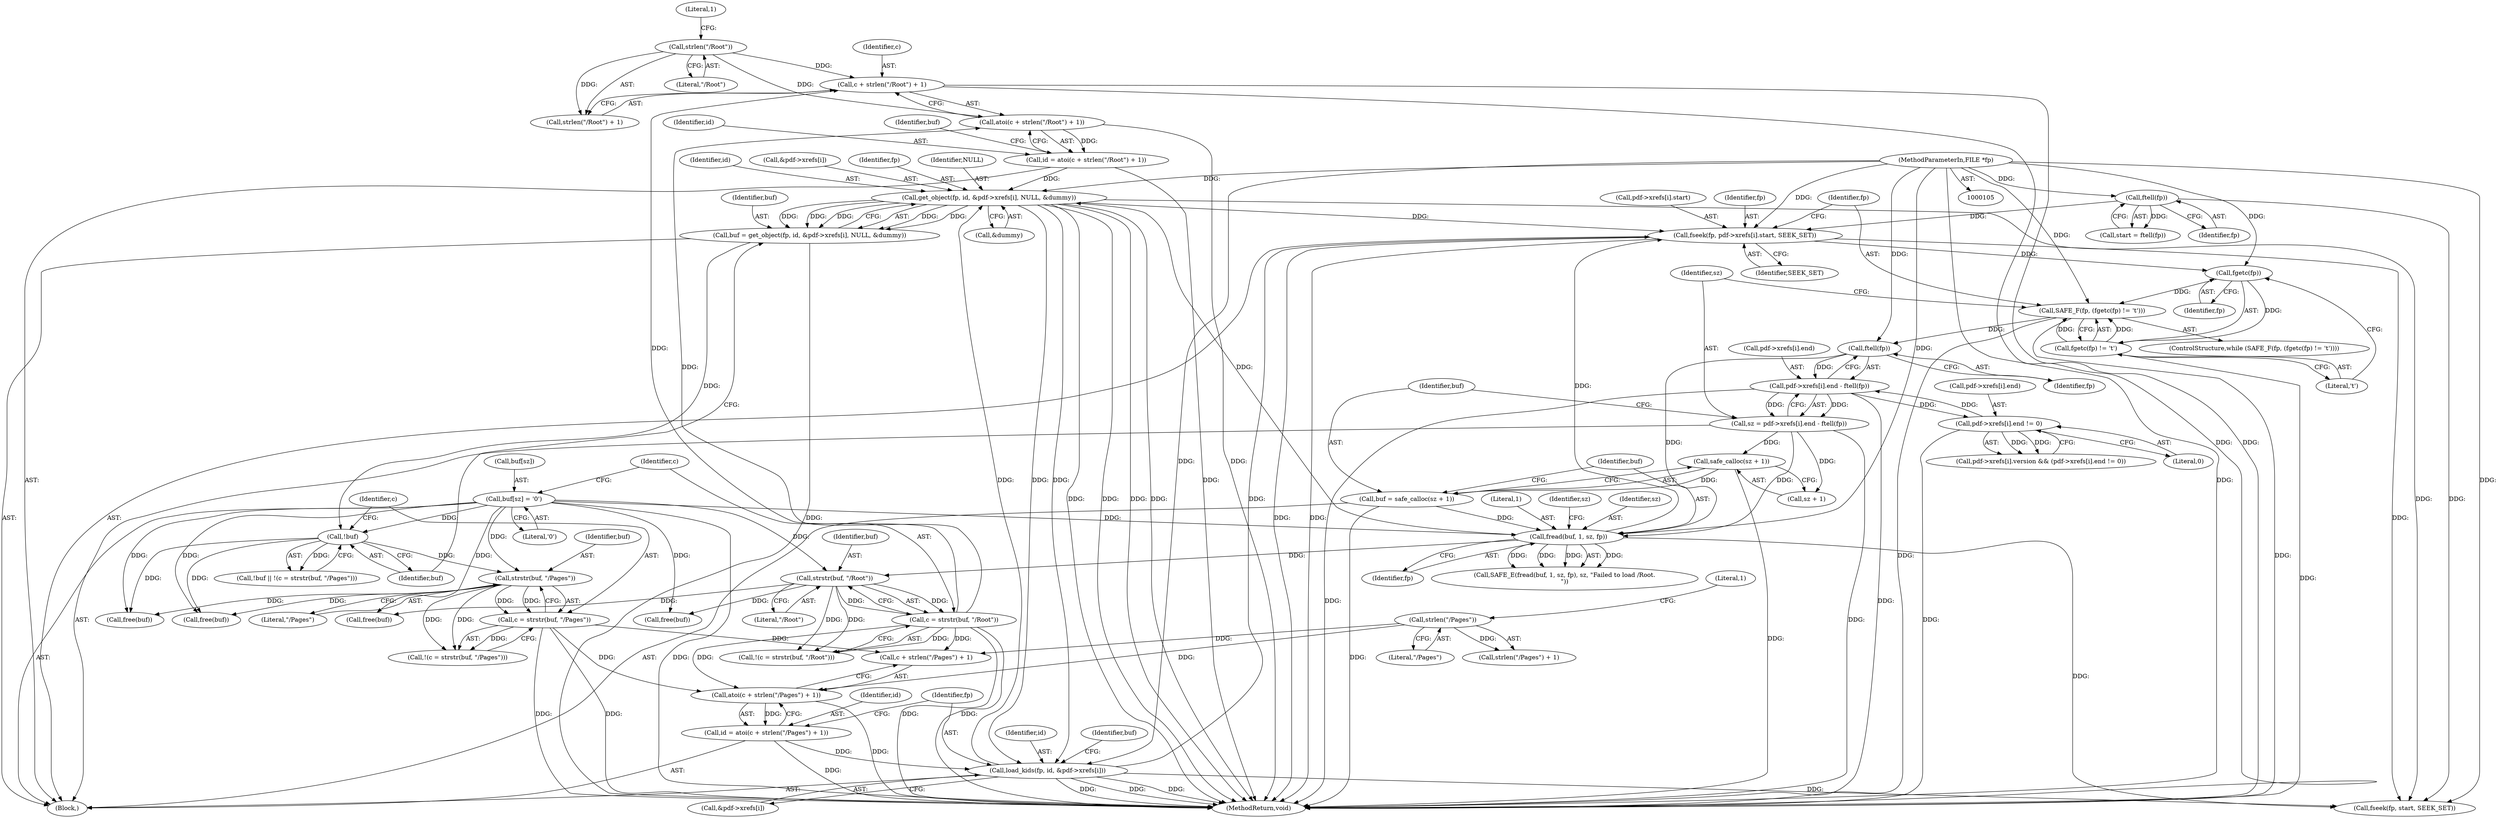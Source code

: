 digraph "0_pdfresurrect_0c4120fffa3dffe97b95c486a120eded82afe8a6_6@API" {
"1000213" [label="(Call,c + strlen(\"/Root\") + 1)"];
"1000201" [label="(Call,c = strstr(buf, \"/Root\"))"];
"1000203" [label="(Call,strstr(buf, \"/Root\"))"];
"1000187" [label="(Call,fread(buf, 1, sz, fp))"];
"1000194" [label="(Call,buf[sz] = '\0')"];
"1000180" [label="(Call,buf = safe_calloc(sz + 1))"];
"1000182" [label="(Call,safe_calloc(sz + 1))"];
"1000168" [label="(Call,sz = pdf->xrefs[i].end - ftell(fp))"];
"1000170" [label="(Call,pdf->xrefs[i].end - ftell(fp))"];
"1000141" [label="(Call,pdf->xrefs[i].end != 0)"];
"1000178" [label="(Call,ftell(fp))"];
"1000162" [label="(Call,SAFE_F(fp, (fgetc(fp) != 't')))"];
"1000165" [label="(Call,fgetc(fp))"];
"1000151" [label="(Call,fseek(fp, pdf->xrefs[i].start, SEEK_SET))"];
"1000258" [label="(Call,load_kids(fp, id, &pdf->xrefs[i]))"];
"1000223" [label="(Call,get_object(fp, id, &pdf->xrefs[i], NULL, &dummy))"];
"1000106" [label="(MethodParameterIn,FILE *fp)"];
"1000210" [label="(Call,id = atoi(c + strlen(\"/Root\") + 1))"];
"1000212" [label="(Call,atoi(c + strlen(\"/Root\") + 1))"];
"1000216" [label="(Call,strlen(\"/Root\"))"];
"1000249" [label="(Call,id = atoi(c + strlen(\"/Pages\") + 1))"];
"1000251" [label="(Call,atoi(c + strlen(\"/Pages\") + 1))"];
"1000240" [label="(Call,c = strstr(buf, \"/Pages\"))"];
"1000242" [label="(Call,strstr(buf, \"/Pages\"))"];
"1000237" [label="(Call,!buf)"];
"1000221" [label="(Call,buf = get_object(fp, id, &pdf->xrefs[i], NULL, &dummy))"];
"1000255" [label="(Call,strlen(\"/Pages\"))"];
"1000118" [label="(Call,ftell(fp))"];
"1000164" [label="(Call,fgetc(fp) != 't')"];
"1000116" [label="(Call,start = ftell(fp))"];
"1000233" [label="(Call,&dummy)"];
"1000118" [label="(Call,ftell(fp))"];
"1000249" [label="(Call,id = atoi(c + strlen(\"/Pages\") + 1))"];
"1000198" [label="(Literal,'\0')"];
"1000182" [label="(Call,safe_calloc(sz + 1))"];
"1000186" [label="(Call,SAFE_E(fread(buf, 1, sz, fp), sz, \"Failed to load /Root.\n\"))"];
"1000221" [label="(Call,buf = get_object(fp, id, &pdf->xrefs[i], NULL, &dummy))"];
"1000168" [label="(Call,sz = pdf->xrefs[i].end - ftell(fp))"];
"1000204" [label="(Identifier,buf)"];
"1000119" [label="(Identifier,fp)"];
"1000190" [label="(Identifier,sz)"];
"1000195" [label="(Call,buf[sz])"];
"1000170" [label="(Call,pdf->xrefs[i].end - ftell(fp))"];
"1000205" [label="(Literal,\"/Root\")"];
"1000269" [label="(Call,fseek(fp, start, SEEK_SET))"];
"1000241" [label="(Identifier,c)"];
"1000164" [label="(Call,fgetc(fp) != 't')"];
"1000267" [label="(Call,free(buf))"];
"1000216" [label="(Call,strlen(\"/Root\"))"];
"1000212" [label="(Call,atoi(c + strlen(\"/Root\") + 1))"];
"1000178" [label="(Call,ftell(fp))"];
"1000243" [label="(Identifier,buf)"];
"1000242" [label="(Call,strstr(buf, \"/Pages\"))"];
"1000219" [label="(Call,free(buf))"];
"1000142" [label="(Call,pdf->xrefs[i].end)"];
"1000133" [label="(Call,pdf->xrefs[i].version && (pdf->xrefs[i].end != 0))"];
"1000236" [label="(Call,!buf || !(c = strstr(buf, \"/Pages\")))"];
"1000171" [label="(Call,pdf->xrefs[i].end)"];
"1000259" [label="(Identifier,fp)"];
"1000214" [label="(Identifier,c)"];
"1000273" [label="(MethodReturn,void)"];
"1000160" [label="(Identifier,SEEK_SET)"];
"1000169" [label="(Identifier,sz)"];
"1000200" [label="(Call,!(c = strstr(buf, \"/Root\")))"];
"1000150" [label="(Block,)"];
"1000189" [label="(Literal,1)"];
"1000255" [label="(Call,strlen(\"/Pages\"))"];
"1000161" [label="(ControlStructure,while (SAFE_F(fp, (fgetc(fp) != 't'))))"];
"1000167" [label="(Literal,'t')"];
"1000201" [label="(Call,c = strstr(buf, \"/Root\"))"];
"1000179" [label="(Identifier,fp)"];
"1000211" [label="(Identifier,id)"];
"1000183" [label="(Call,sz + 1)"];
"1000213" [label="(Call,c + strlen(\"/Root\") + 1)"];
"1000225" [label="(Identifier,id)"];
"1000250" [label="(Identifier,id)"];
"1000218" [label="(Literal,1)"];
"1000210" [label="(Call,id = atoi(c + strlen(\"/Root\") + 1))"];
"1000226" [label="(Call,&pdf->xrefs[i])"];
"1000162" [label="(Call,SAFE_F(fp, (fgetc(fp) != 't')))"];
"1000151" [label="(Call,fseek(fp, pdf->xrefs[i].start, SEEK_SET))"];
"1000220" [label="(Identifier,buf)"];
"1000224" [label="(Identifier,fp)"];
"1000188" [label="(Identifier,buf)"];
"1000239" [label="(Call,!(c = strstr(buf, \"/Pages\")))"];
"1000203" [label="(Call,strstr(buf, \"/Root\"))"];
"1000180" [label="(Call,buf = safe_calloc(sz + 1))"];
"1000257" [label="(Literal,1)"];
"1000223" [label="(Call,get_object(fp, id, &pdf->xrefs[i], NULL, &dummy))"];
"1000202" [label="(Identifier,c)"];
"1000207" [label="(Call,free(buf))"];
"1000191" [label="(Identifier,fp)"];
"1000106" [label="(MethodParameterIn,FILE *fp)"];
"1000187" [label="(Call,fread(buf, 1, sz, fp))"];
"1000260" [label="(Identifier,id)"];
"1000181" [label="(Identifier,buf)"];
"1000251" [label="(Call,atoi(c + strlen(\"/Pages\") + 1))"];
"1000240" [label="(Call,c = strstr(buf, \"/Pages\"))"];
"1000268" [label="(Identifier,buf)"];
"1000256" [label="(Literal,\"/Pages\")"];
"1000254" [label="(Call,strlen(\"/Pages\") + 1)"];
"1000166" [label="(Identifier,fp)"];
"1000163" [label="(Identifier,fp)"];
"1000258" [label="(Call,load_kids(fp, id, &pdf->xrefs[i]))"];
"1000217" [label="(Literal,\"/Root\")"];
"1000149" [label="(Literal,0)"];
"1000194" [label="(Call,buf[sz] = '\0')"];
"1000153" [label="(Call,pdf->xrefs[i].start)"];
"1000152" [label="(Identifier,fp)"];
"1000252" [label="(Call,c + strlen(\"/Pages\") + 1)"];
"1000141" [label="(Call,pdf->xrefs[i].end != 0)"];
"1000246" [label="(Call,free(buf))"];
"1000244" [label="(Literal,\"/Pages\")"];
"1000222" [label="(Identifier,buf)"];
"1000238" [label="(Identifier,buf)"];
"1000192" [label="(Identifier,sz)"];
"1000261" [label="(Call,&pdf->xrefs[i])"];
"1000232" [label="(Identifier,NULL)"];
"1000237" [label="(Call,!buf)"];
"1000165" [label="(Call,fgetc(fp))"];
"1000215" [label="(Call,strlen(\"/Root\") + 1)"];
"1000213" -> "1000212"  [label="AST: "];
"1000213" -> "1000215"  [label="CFG: "];
"1000214" -> "1000213"  [label="AST: "];
"1000215" -> "1000213"  [label="AST: "];
"1000212" -> "1000213"  [label="CFG: "];
"1000213" -> "1000273"  [label="DDG: "];
"1000213" -> "1000273"  [label="DDG: "];
"1000201" -> "1000213"  [label="DDG: "];
"1000216" -> "1000213"  [label="DDG: "];
"1000201" -> "1000200"  [label="AST: "];
"1000201" -> "1000203"  [label="CFG: "];
"1000202" -> "1000201"  [label="AST: "];
"1000203" -> "1000201"  [label="AST: "];
"1000200" -> "1000201"  [label="CFG: "];
"1000201" -> "1000273"  [label="DDG: "];
"1000201" -> "1000273"  [label="DDG: "];
"1000201" -> "1000200"  [label="DDG: "];
"1000203" -> "1000201"  [label="DDG: "];
"1000203" -> "1000201"  [label="DDG: "];
"1000201" -> "1000212"  [label="DDG: "];
"1000201" -> "1000251"  [label="DDG: "];
"1000201" -> "1000252"  [label="DDG: "];
"1000203" -> "1000205"  [label="CFG: "];
"1000204" -> "1000203"  [label="AST: "];
"1000205" -> "1000203"  [label="AST: "];
"1000203" -> "1000200"  [label="DDG: "];
"1000203" -> "1000200"  [label="DDG: "];
"1000187" -> "1000203"  [label="DDG: "];
"1000194" -> "1000203"  [label="DDG: "];
"1000203" -> "1000207"  [label="DDG: "];
"1000203" -> "1000219"  [label="DDG: "];
"1000187" -> "1000186"  [label="AST: "];
"1000187" -> "1000191"  [label="CFG: "];
"1000188" -> "1000187"  [label="AST: "];
"1000189" -> "1000187"  [label="AST: "];
"1000190" -> "1000187"  [label="AST: "];
"1000191" -> "1000187"  [label="AST: "];
"1000192" -> "1000187"  [label="CFG: "];
"1000187" -> "1000151"  [label="DDG: "];
"1000187" -> "1000186"  [label="DDG: "];
"1000187" -> "1000186"  [label="DDG: "];
"1000187" -> "1000186"  [label="DDG: "];
"1000187" -> "1000186"  [label="DDG: "];
"1000194" -> "1000187"  [label="DDG: "];
"1000180" -> "1000187"  [label="DDG: "];
"1000168" -> "1000187"  [label="DDG: "];
"1000178" -> "1000187"  [label="DDG: "];
"1000106" -> "1000187"  [label="DDG: "];
"1000187" -> "1000223"  [label="DDG: "];
"1000187" -> "1000269"  [label="DDG: "];
"1000194" -> "1000150"  [label="AST: "];
"1000194" -> "1000198"  [label="CFG: "];
"1000195" -> "1000194"  [label="AST: "];
"1000198" -> "1000194"  [label="AST: "];
"1000202" -> "1000194"  [label="CFG: "];
"1000194" -> "1000273"  [label="DDG: "];
"1000194" -> "1000207"  [label="DDG: "];
"1000194" -> "1000219"  [label="DDG: "];
"1000194" -> "1000237"  [label="DDG: "];
"1000194" -> "1000242"  [label="DDG: "];
"1000194" -> "1000246"  [label="DDG: "];
"1000194" -> "1000267"  [label="DDG: "];
"1000180" -> "1000150"  [label="AST: "];
"1000180" -> "1000182"  [label="CFG: "];
"1000181" -> "1000180"  [label="AST: "];
"1000182" -> "1000180"  [label="AST: "];
"1000188" -> "1000180"  [label="CFG: "];
"1000180" -> "1000273"  [label="DDG: "];
"1000182" -> "1000180"  [label="DDG: "];
"1000182" -> "1000183"  [label="CFG: "];
"1000183" -> "1000182"  [label="AST: "];
"1000182" -> "1000273"  [label="DDG: "];
"1000168" -> "1000182"  [label="DDG: "];
"1000168" -> "1000150"  [label="AST: "];
"1000168" -> "1000170"  [label="CFG: "];
"1000169" -> "1000168"  [label="AST: "];
"1000170" -> "1000168"  [label="AST: "];
"1000181" -> "1000168"  [label="CFG: "];
"1000168" -> "1000273"  [label="DDG: "];
"1000170" -> "1000168"  [label="DDG: "];
"1000170" -> "1000168"  [label="DDG: "];
"1000168" -> "1000183"  [label="DDG: "];
"1000170" -> "1000178"  [label="CFG: "];
"1000171" -> "1000170"  [label="AST: "];
"1000178" -> "1000170"  [label="AST: "];
"1000170" -> "1000273"  [label="DDG: "];
"1000170" -> "1000273"  [label="DDG: "];
"1000170" -> "1000141"  [label="DDG: "];
"1000141" -> "1000170"  [label="DDG: "];
"1000178" -> "1000170"  [label="DDG: "];
"1000141" -> "1000133"  [label="AST: "];
"1000141" -> "1000149"  [label="CFG: "];
"1000142" -> "1000141"  [label="AST: "];
"1000149" -> "1000141"  [label="AST: "];
"1000133" -> "1000141"  [label="CFG: "];
"1000141" -> "1000273"  [label="DDG: "];
"1000141" -> "1000133"  [label="DDG: "];
"1000141" -> "1000133"  [label="DDG: "];
"1000178" -> "1000179"  [label="CFG: "];
"1000179" -> "1000178"  [label="AST: "];
"1000162" -> "1000178"  [label="DDG: "];
"1000106" -> "1000178"  [label="DDG: "];
"1000162" -> "1000161"  [label="AST: "];
"1000162" -> "1000164"  [label="CFG: "];
"1000163" -> "1000162"  [label="AST: "];
"1000164" -> "1000162"  [label="AST: "];
"1000169" -> "1000162"  [label="CFG: "];
"1000162" -> "1000273"  [label="DDG: "];
"1000162" -> "1000273"  [label="DDG: "];
"1000165" -> "1000162"  [label="DDG: "];
"1000106" -> "1000162"  [label="DDG: "];
"1000164" -> "1000162"  [label="DDG: "];
"1000164" -> "1000162"  [label="DDG: "];
"1000165" -> "1000164"  [label="AST: "];
"1000165" -> "1000166"  [label="CFG: "];
"1000166" -> "1000165"  [label="AST: "];
"1000167" -> "1000165"  [label="CFG: "];
"1000165" -> "1000164"  [label="DDG: "];
"1000151" -> "1000165"  [label="DDG: "];
"1000106" -> "1000165"  [label="DDG: "];
"1000151" -> "1000150"  [label="AST: "];
"1000151" -> "1000160"  [label="CFG: "];
"1000152" -> "1000151"  [label="AST: "];
"1000153" -> "1000151"  [label="AST: "];
"1000160" -> "1000151"  [label="AST: "];
"1000163" -> "1000151"  [label="CFG: "];
"1000151" -> "1000273"  [label="DDG: "];
"1000151" -> "1000273"  [label="DDG: "];
"1000258" -> "1000151"  [label="DDG: "];
"1000118" -> "1000151"  [label="DDG: "];
"1000223" -> "1000151"  [label="DDG: "];
"1000106" -> "1000151"  [label="DDG: "];
"1000151" -> "1000269"  [label="DDG: "];
"1000258" -> "1000150"  [label="AST: "];
"1000258" -> "1000261"  [label="CFG: "];
"1000259" -> "1000258"  [label="AST: "];
"1000260" -> "1000258"  [label="AST: "];
"1000261" -> "1000258"  [label="AST: "];
"1000268" -> "1000258"  [label="CFG: "];
"1000258" -> "1000273"  [label="DDG: "];
"1000258" -> "1000273"  [label="DDG: "];
"1000258" -> "1000273"  [label="DDG: "];
"1000258" -> "1000223"  [label="DDG: "];
"1000223" -> "1000258"  [label="DDG: "];
"1000223" -> "1000258"  [label="DDG: "];
"1000106" -> "1000258"  [label="DDG: "];
"1000249" -> "1000258"  [label="DDG: "];
"1000258" -> "1000269"  [label="DDG: "];
"1000223" -> "1000221"  [label="AST: "];
"1000223" -> "1000233"  [label="CFG: "];
"1000224" -> "1000223"  [label="AST: "];
"1000225" -> "1000223"  [label="AST: "];
"1000226" -> "1000223"  [label="AST: "];
"1000232" -> "1000223"  [label="AST: "];
"1000233" -> "1000223"  [label="AST: "];
"1000221" -> "1000223"  [label="CFG: "];
"1000223" -> "1000273"  [label="DDG: "];
"1000223" -> "1000273"  [label="DDG: "];
"1000223" -> "1000273"  [label="DDG: "];
"1000223" -> "1000273"  [label="DDG: "];
"1000223" -> "1000221"  [label="DDG: "];
"1000223" -> "1000221"  [label="DDG: "];
"1000223" -> "1000221"  [label="DDG: "];
"1000223" -> "1000221"  [label="DDG: "];
"1000223" -> "1000221"  [label="DDG: "];
"1000106" -> "1000223"  [label="DDG: "];
"1000210" -> "1000223"  [label="DDG: "];
"1000223" -> "1000269"  [label="DDG: "];
"1000106" -> "1000105"  [label="AST: "];
"1000106" -> "1000273"  [label="DDG: "];
"1000106" -> "1000118"  [label="DDG: "];
"1000106" -> "1000269"  [label="DDG: "];
"1000210" -> "1000150"  [label="AST: "];
"1000210" -> "1000212"  [label="CFG: "];
"1000211" -> "1000210"  [label="AST: "];
"1000212" -> "1000210"  [label="AST: "];
"1000220" -> "1000210"  [label="CFG: "];
"1000210" -> "1000273"  [label="DDG: "];
"1000212" -> "1000210"  [label="DDG: "];
"1000212" -> "1000273"  [label="DDG: "];
"1000216" -> "1000212"  [label="DDG: "];
"1000216" -> "1000215"  [label="AST: "];
"1000216" -> "1000217"  [label="CFG: "];
"1000217" -> "1000216"  [label="AST: "];
"1000218" -> "1000216"  [label="CFG: "];
"1000216" -> "1000215"  [label="DDG: "];
"1000249" -> "1000150"  [label="AST: "];
"1000249" -> "1000251"  [label="CFG: "];
"1000250" -> "1000249"  [label="AST: "];
"1000251" -> "1000249"  [label="AST: "];
"1000259" -> "1000249"  [label="CFG: "];
"1000249" -> "1000273"  [label="DDG: "];
"1000251" -> "1000249"  [label="DDG: "];
"1000251" -> "1000252"  [label="CFG: "];
"1000252" -> "1000251"  [label="AST: "];
"1000251" -> "1000273"  [label="DDG: "];
"1000240" -> "1000251"  [label="DDG: "];
"1000255" -> "1000251"  [label="DDG: "];
"1000240" -> "1000239"  [label="AST: "];
"1000240" -> "1000242"  [label="CFG: "];
"1000241" -> "1000240"  [label="AST: "];
"1000242" -> "1000240"  [label="AST: "];
"1000239" -> "1000240"  [label="CFG: "];
"1000240" -> "1000273"  [label="DDG: "];
"1000240" -> "1000273"  [label="DDG: "];
"1000240" -> "1000239"  [label="DDG: "];
"1000242" -> "1000240"  [label="DDG: "];
"1000242" -> "1000240"  [label="DDG: "];
"1000240" -> "1000252"  [label="DDG: "];
"1000242" -> "1000244"  [label="CFG: "];
"1000243" -> "1000242"  [label="AST: "];
"1000244" -> "1000242"  [label="AST: "];
"1000242" -> "1000239"  [label="DDG: "];
"1000242" -> "1000239"  [label="DDG: "];
"1000237" -> "1000242"  [label="DDG: "];
"1000242" -> "1000246"  [label="DDG: "];
"1000242" -> "1000267"  [label="DDG: "];
"1000237" -> "1000236"  [label="AST: "];
"1000237" -> "1000238"  [label="CFG: "];
"1000238" -> "1000237"  [label="AST: "];
"1000241" -> "1000237"  [label="CFG: "];
"1000236" -> "1000237"  [label="CFG: "];
"1000237" -> "1000236"  [label="DDG: "];
"1000221" -> "1000237"  [label="DDG: "];
"1000237" -> "1000246"  [label="DDG: "];
"1000237" -> "1000267"  [label="DDG: "];
"1000221" -> "1000150"  [label="AST: "];
"1000222" -> "1000221"  [label="AST: "];
"1000238" -> "1000221"  [label="CFG: "];
"1000221" -> "1000273"  [label="DDG: "];
"1000255" -> "1000254"  [label="AST: "];
"1000255" -> "1000256"  [label="CFG: "];
"1000256" -> "1000255"  [label="AST: "];
"1000257" -> "1000255"  [label="CFG: "];
"1000255" -> "1000252"  [label="DDG: "];
"1000255" -> "1000254"  [label="DDG: "];
"1000118" -> "1000116"  [label="AST: "];
"1000118" -> "1000119"  [label="CFG: "];
"1000119" -> "1000118"  [label="AST: "];
"1000116" -> "1000118"  [label="CFG: "];
"1000118" -> "1000116"  [label="DDG: "];
"1000118" -> "1000269"  [label="DDG: "];
"1000164" -> "1000167"  [label="CFG: "];
"1000167" -> "1000164"  [label="AST: "];
"1000164" -> "1000273"  [label="DDG: "];
}

